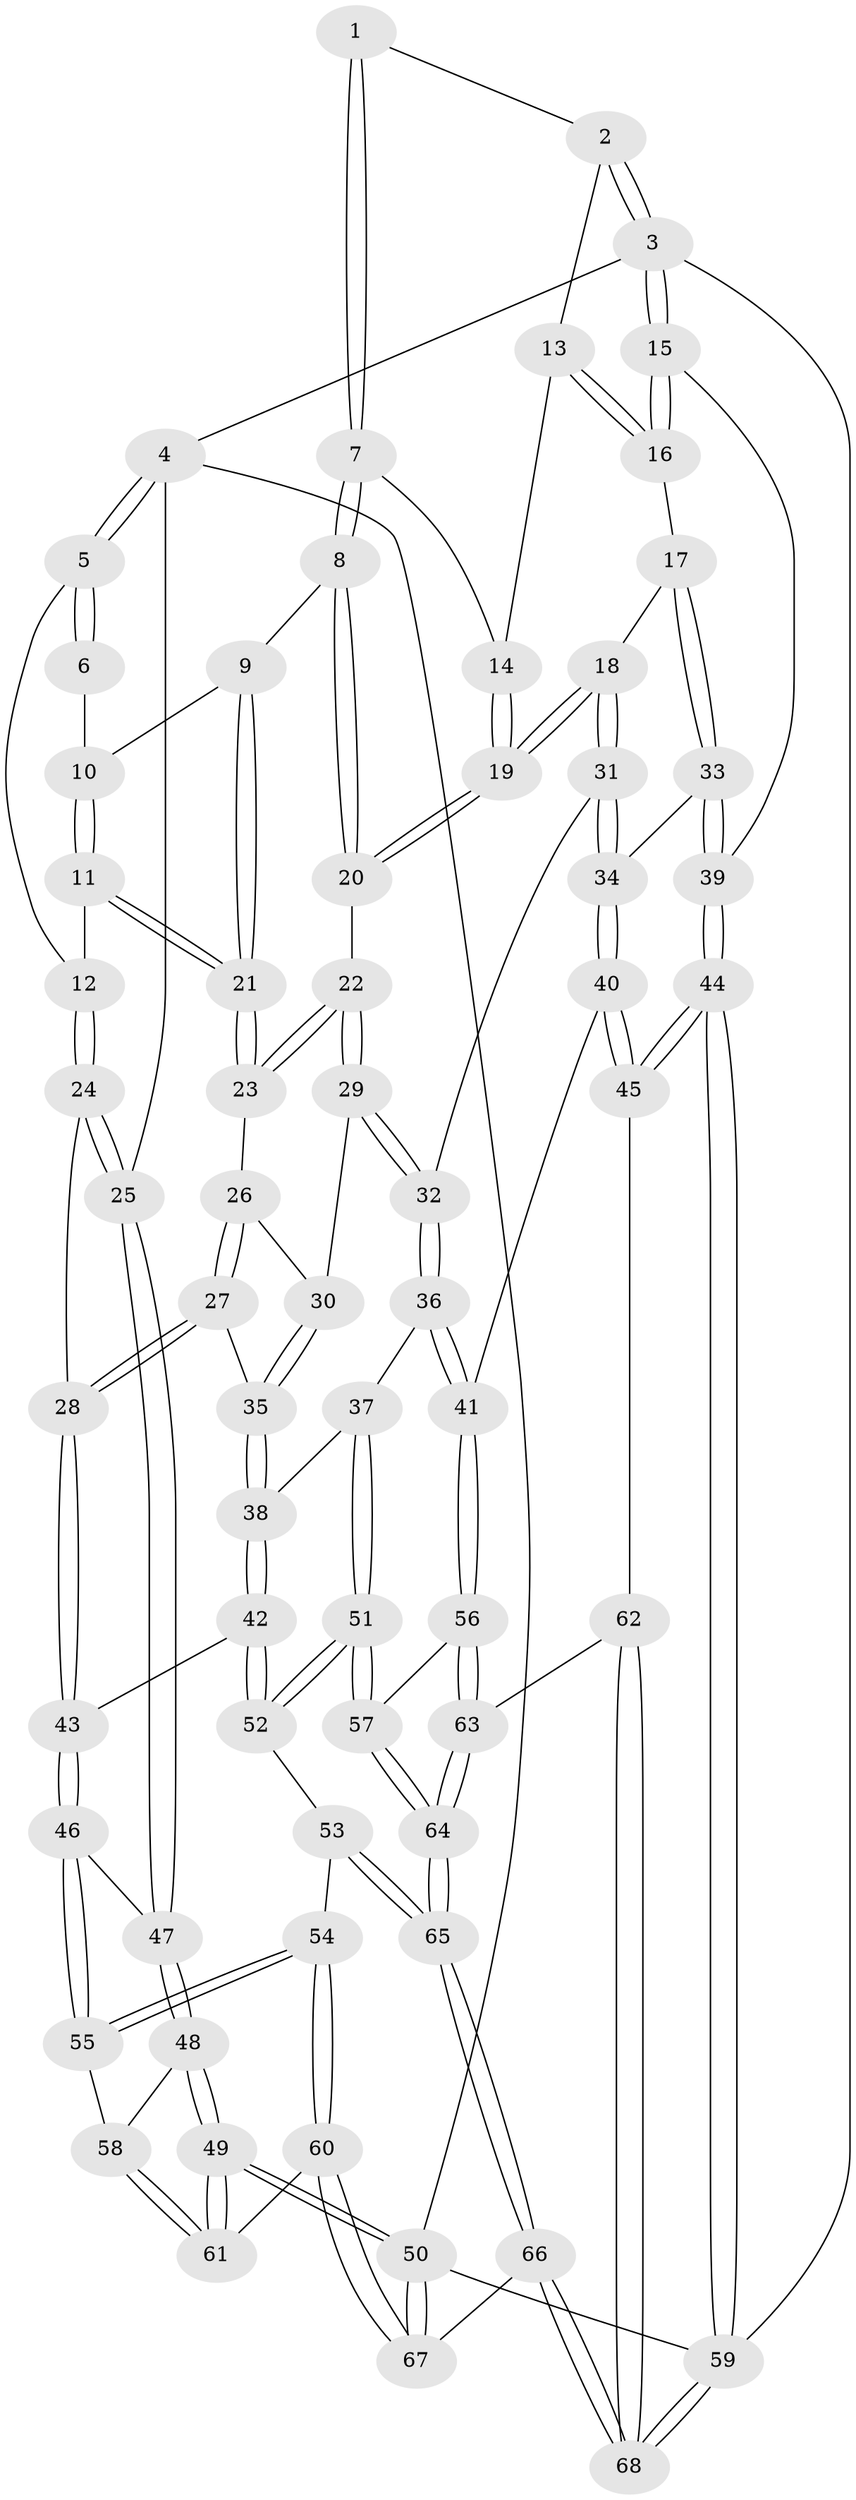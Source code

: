 // Generated by graph-tools (version 1.1) at 2025/27/03/09/25 03:27:14]
// undirected, 68 vertices, 167 edges
graph export_dot {
graph [start="1"]
  node [color=gray90,style=filled];
  1 [pos="+0.4172214178803052+0"];
  2 [pos="+0.7256331129960524+0"];
  3 [pos="+1+0"];
  4 [pos="+0+0"];
  5 [pos="+0+0"];
  6 [pos="+0.2949407595042554+0"];
  7 [pos="+0.4633208405845321+0.12247036633510439"];
  8 [pos="+0.4597770098581222+0.12632384279585168"];
  9 [pos="+0.4367217653477711+0.12764900814905428"];
  10 [pos="+0.33631501731416386+0"];
  11 [pos="+0.2885267907641351+0.15549093836407574"];
  12 [pos="+0.24760513294780456+0.15010138319083177"];
  13 [pos="+0.7219549574565416+0"];
  14 [pos="+0.7201483617960365+0"];
  15 [pos="+1+0.21389712559304502"];
  16 [pos="+1+0.21579721316936298"];
  17 [pos="+0.941700438327493+0.2576564799809506"];
  18 [pos="+0.781782236228215+0.24401944443954723"];
  19 [pos="+0.7603025205358745+0.2068836318206083"];
  20 [pos="+0.5230250158166064+0.23100651355038682"];
  21 [pos="+0.3388434588981761+0.19010759259614887"];
  22 [pos="+0.48523990862803945+0.2927495325271645"];
  23 [pos="+0.3424131721779364+0.22977864045303759"];
  24 [pos="+0+0.3694981018955477"];
  25 [pos="+0+0.3652436390480862"];
  26 [pos="+0.31571820321290384+0.2914587440359338"];
  27 [pos="+0.08375746559104634+0.4121272487351749"];
  28 [pos="+0.08261086627801179+0.4122692803846084"];
  29 [pos="+0.4858550083308931+0.33007897555335464"];
  30 [pos="+0.4272355644831848+0.4174924885966207"];
  31 [pos="+0.734667562515883+0.3776381425553403"];
  32 [pos="+0.7118358467136402+0.398259089743458"];
  33 [pos="+0.9523488537110907+0.5627466124213574"];
  34 [pos="+0.9359736392902337+0.5645938336303592"];
  35 [pos="+0.42068958824041824+0.48441454457401933"];
  36 [pos="+0.598747096580132+0.5883377885400577"];
  37 [pos="+0.507086170238513+0.5794780111998001"];
  38 [pos="+0.4692282008572245+0.5728023069079008"];
  39 [pos="+1+0.598962103155073"];
  40 [pos="+0.7741559814437077+0.7162969873775864"];
  41 [pos="+0.702280357434542+0.7273155271798949"];
  42 [pos="+0.40736113452080763+0.6269689689068837"];
  43 [pos="+0.23739544703548762+0.6355104795099431"];
  44 [pos="+1+0.8966407335000945"];
  45 [pos="+1+0.8637392543318094"];
  46 [pos="+0.19814633699509437+0.7155696449878657"];
  47 [pos="+0+0.44984894843603684"];
  48 [pos="+0+0.6393946243064889"];
  49 [pos="+0+1"];
  50 [pos="+0+1"];
  51 [pos="+0.48313279910003176+0.8581050565523504"];
  52 [pos="+0.38196546707239065+0.7616286433595988"];
  53 [pos="+0.2829265627592956+0.8306045152722843"];
  54 [pos="+0.19583565031660521+0.813889282785585"];
  55 [pos="+0.17513500013585667+0.7912502612909564"];
  56 [pos="+0.6855294372655586+0.7796067195053106"];
  57 [pos="+0.5226716776094469+0.9087767170278547"];
  58 [pos="+0.0814358064617986+0.7856811595312179"];
  59 [pos="+1+1"];
  60 [pos="+0.1571137396228085+1"];
  61 [pos="+0.04595156800583105+0.9157999396164905"];
  62 [pos="+0.7895199090148179+0.9805366562938578"];
  63 [pos="+0.7694520687996498+0.9514850608485906"];
  64 [pos="+0.4838693371467101+1"];
  65 [pos="+0.4408213590481956+1"];
  66 [pos="+0.429571674645386+1"];
  67 [pos="+0.2005404577549406+1"];
  68 [pos="+0.7765231005625128+1"];
  1 -- 2;
  1 -- 7;
  1 -- 7;
  2 -- 3;
  2 -- 3;
  2 -- 13;
  3 -- 4;
  3 -- 15;
  3 -- 15;
  3 -- 59;
  4 -- 5;
  4 -- 5;
  4 -- 25;
  4 -- 50;
  5 -- 6;
  5 -- 6;
  5 -- 12;
  6 -- 10;
  7 -- 8;
  7 -- 8;
  7 -- 14;
  8 -- 9;
  8 -- 20;
  8 -- 20;
  9 -- 10;
  9 -- 21;
  9 -- 21;
  10 -- 11;
  10 -- 11;
  11 -- 12;
  11 -- 21;
  11 -- 21;
  12 -- 24;
  12 -- 24;
  13 -- 14;
  13 -- 16;
  13 -- 16;
  14 -- 19;
  14 -- 19;
  15 -- 16;
  15 -- 16;
  15 -- 39;
  16 -- 17;
  17 -- 18;
  17 -- 33;
  17 -- 33;
  18 -- 19;
  18 -- 19;
  18 -- 31;
  18 -- 31;
  19 -- 20;
  19 -- 20;
  20 -- 22;
  21 -- 23;
  21 -- 23;
  22 -- 23;
  22 -- 23;
  22 -- 29;
  22 -- 29;
  23 -- 26;
  24 -- 25;
  24 -- 25;
  24 -- 28;
  25 -- 47;
  25 -- 47;
  26 -- 27;
  26 -- 27;
  26 -- 30;
  27 -- 28;
  27 -- 28;
  27 -- 35;
  28 -- 43;
  28 -- 43;
  29 -- 30;
  29 -- 32;
  29 -- 32;
  30 -- 35;
  30 -- 35;
  31 -- 32;
  31 -- 34;
  31 -- 34;
  32 -- 36;
  32 -- 36;
  33 -- 34;
  33 -- 39;
  33 -- 39;
  34 -- 40;
  34 -- 40;
  35 -- 38;
  35 -- 38;
  36 -- 37;
  36 -- 41;
  36 -- 41;
  37 -- 38;
  37 -- 51;
  37 -- 51;
  38 -- 42;
  38 -- 42;
  39 -- 44;
  39 -- 44;
  40 -- 41;
  40 -- 45;
  40 -- 45;
  41 -- 56;
  41 -- 56;
  42 -- 43;
  42 -- 52;
  42 -- 52;
  43 -- 46;
  43 -- 46;
  44 -- 45;
  44 -- 45;
  44 -- 59;
  44 -- 59;
  45 -- 62;
  46 -- 47;
  46 -- 55;
  46 -- 55;
  47 -- 48;
  47 -- 48;
  48 -- 49;
  48 -- 49;
  48 -- 58;
  49 -- 50;
  49 -- 50;
  49 -- 61;
  49 -- 61;
  50 -- 67;
  50 -- 67;
  50 -- 59;
  51 -- 52;
  51 -- 52;
  51 -- 57;
  51 -- 57;
  52 -- 53;
  53 -- 54;
  53 -- 65;
  53 -- 65;
  54 -- 55;
  54 -- 55;
  54 -- 60;
  54 -- 60;
  55 -- 58;
  56 -- 57;
  56 -- 63;
  56 -- 63;
  57 -- 64;
  57 -- 64;
  58 -- 61;
  58 -- 61;
  59 -- 68;
  59 -- 68;
  60 -- 61;
  60 -- 67;
  60 -- 67;
  62 -- 63;
  62 -- 68;
  62 -- 68;
  63 -- 64;
  63 -- 64;
  64 -- 65;
  64 -- 65;
  65 -- 66;
  65 -- 66;
  66 -- 67;
  66 -- 68;
  66 -- 68;
}
